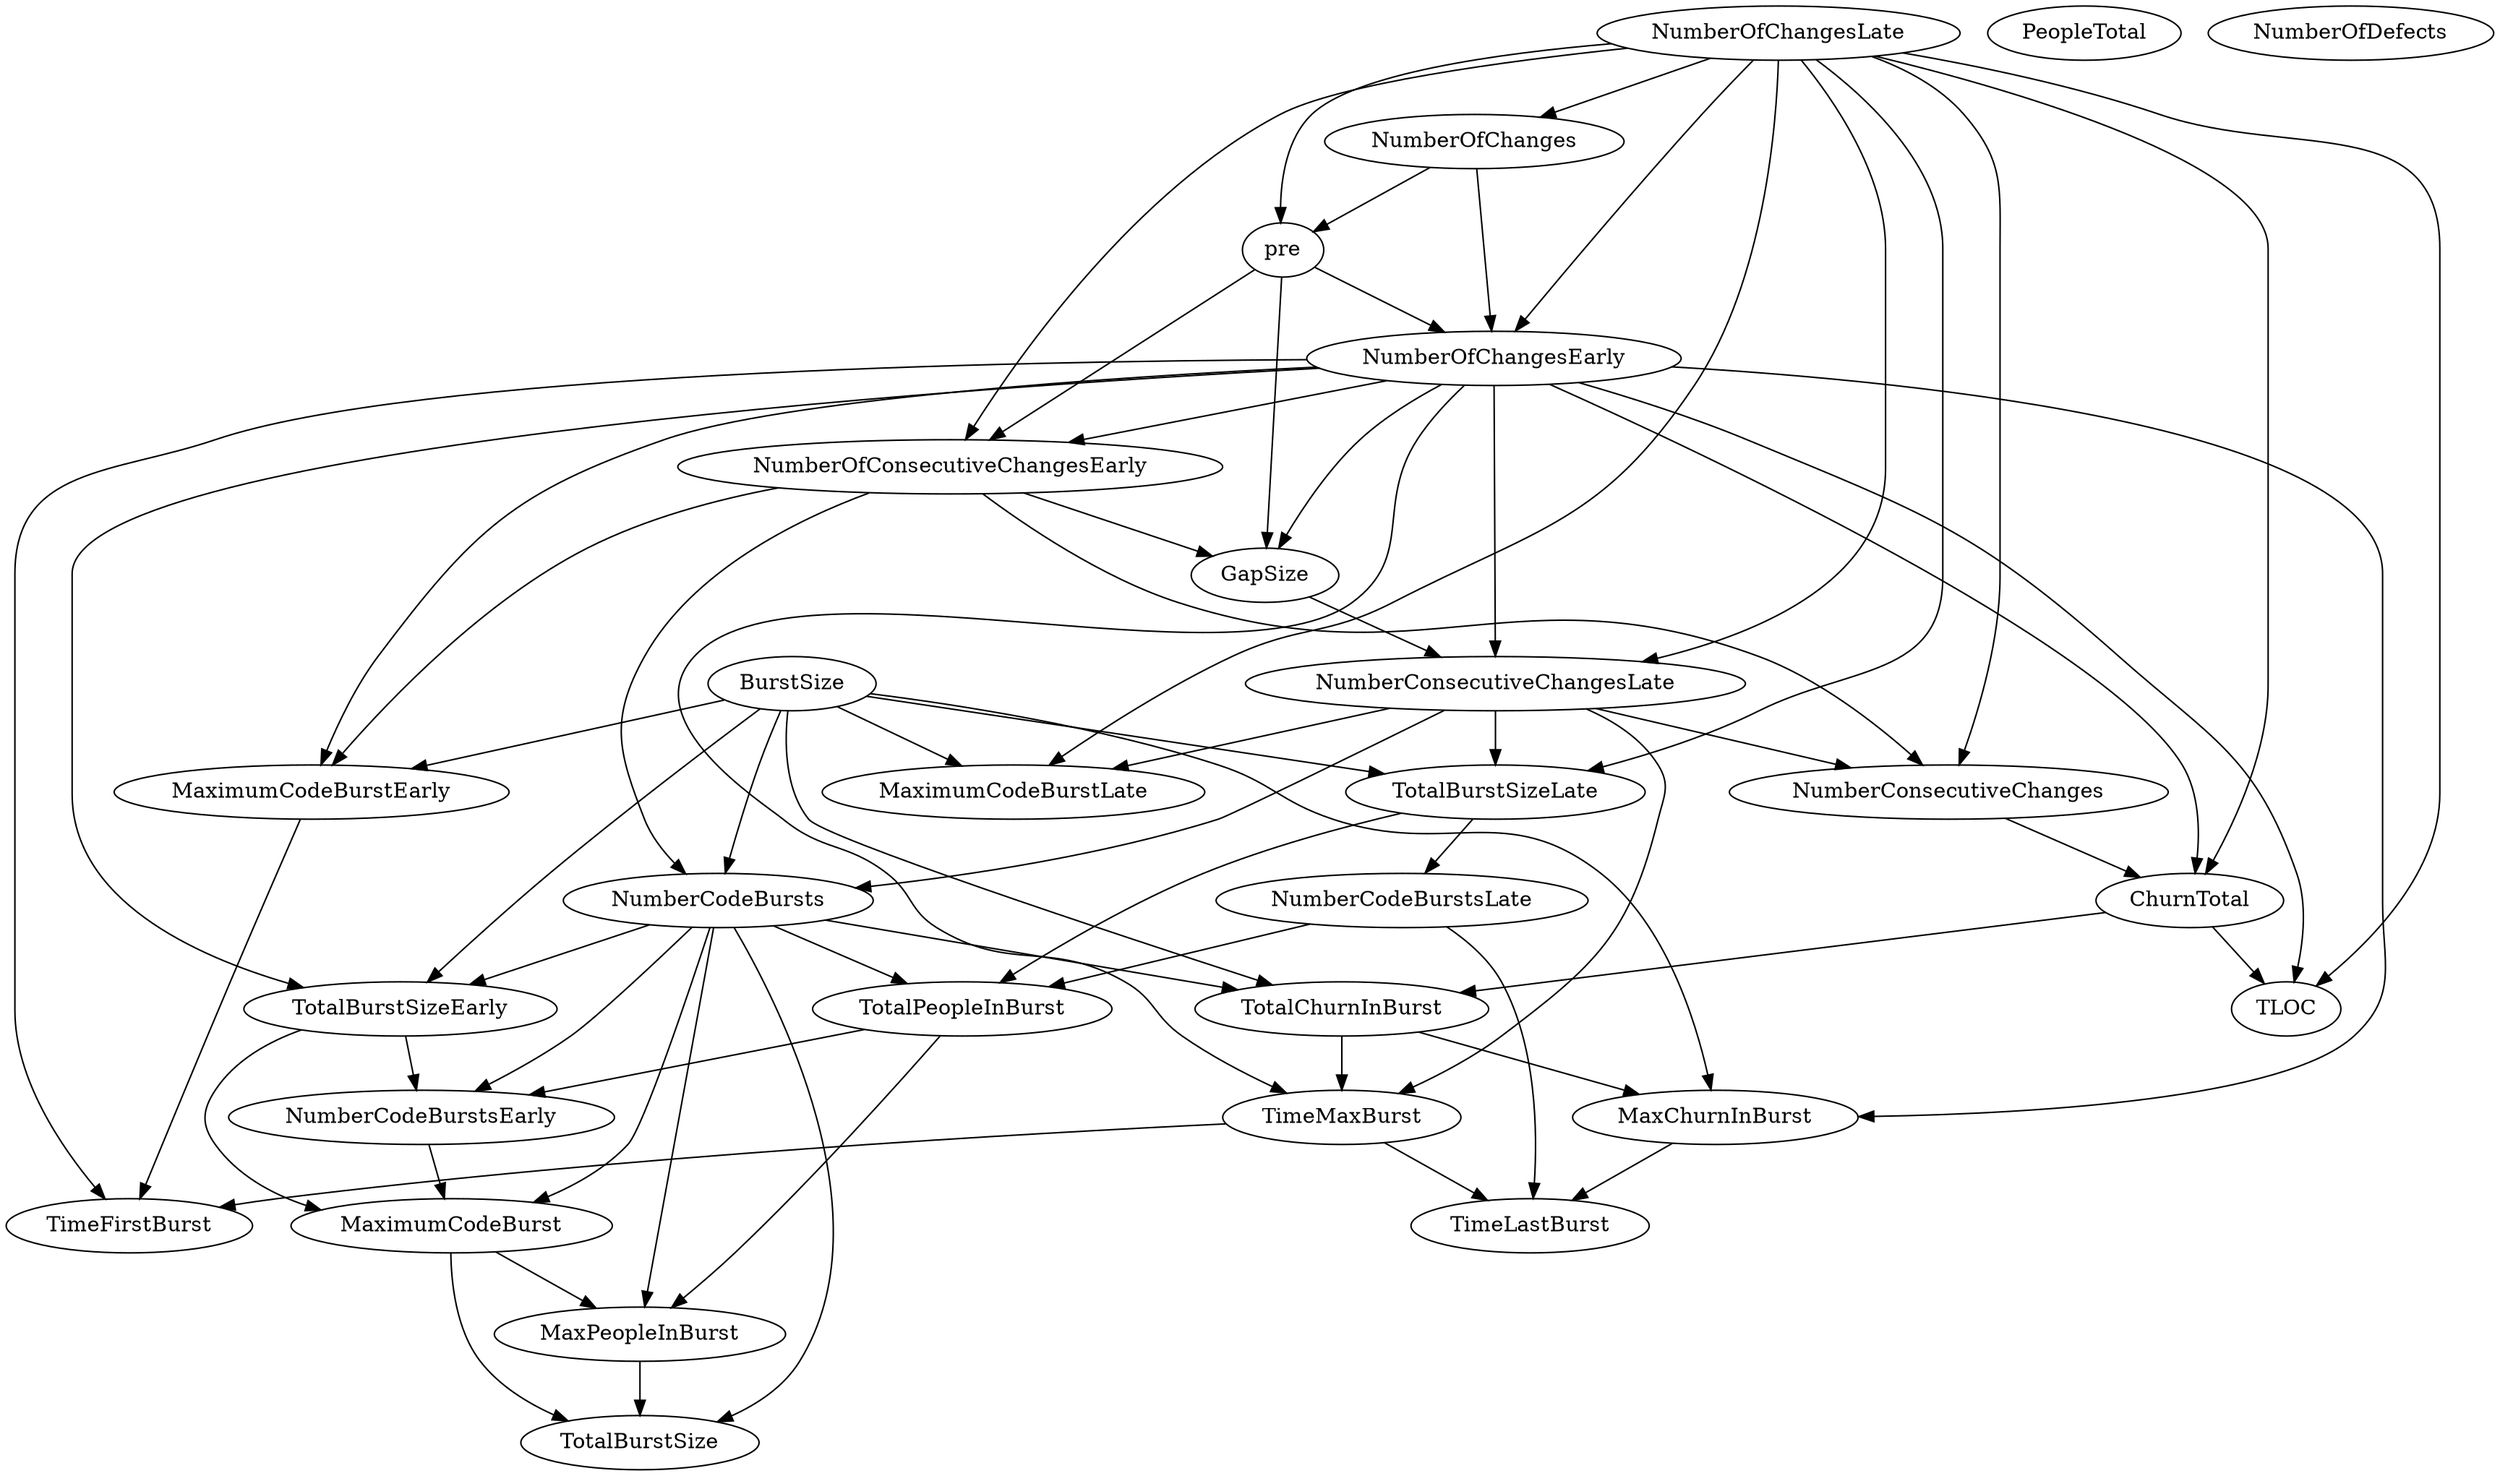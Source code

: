 digraph {
   TotalPeopleInBurst;
   MaximumCodeBurstLate;
   NumberOfChanges;
   MaxPeopleInBurst;
   TotalBurstSizeLate;
   NumberCodeBurstsLate;
   NumberOfChangesLate;
   NumberOfChangesEarly;
   MaxChurnInBurst;
   MaximumCodeBurstEarly;
   NumberCodeBurstsEarly;
   TimeFirstBurst;
   TotalChurnInBurst;
   ChurnTotal;
   MaximumCodeBurst;
   NumberOfConsecutiveChangesEarly;
   NumberConsecutiveChangesLate;
   TotalBurstSizeEarly;
   TotalBurstSize;
   TimeMaxBurst;
   NumberConsecutiveChanges;
   TimeLastBurst;
   NumberCodeBursts;
   PeopleTotal;
   pre;
   NumberOfDefects;
   TLOC;
   GapSize;
   BurstSize;
   TotalPeopleInBurst -> MaxPeopleInBurst;
   TotalPeopleInBurst -> NumberCodeBurstsEarly;
   NumberOfChanges -> NumberOfChangesEarly;
   NumberOfChanges -> pre;
   MaxPeopleInBurst -> TotalBurstSize;
   TotalBurstSizeLate -> TotalPeopleInBurst;
   TotalBurstSizeLate -> NumberCodeBurstsLate;
   NumberCodeBurstsLate -> TotalPeopleInBurst;
   NumberCodeBurstsLate -> TimeLastBurst;
   NumberOfChangesLate -> MaximumCodeBurstLate;
   NumberOfChangesLate -> NumberOfChanges;
   NumberOfChangesLate -> TotalBurstSizeLate;
   NumberOfChangesLate -> NumberOfChangesEarly;
   NumberOfChangesLate -> ChurnTotal;
   NumberOfChangesLate -> NumberOfConsecutiveChangesEarly;
   NumberOfChangesLate -> NumberConsecutiveChangesLate;
   NumberOfChangesLate -> NumberConsecutiveChanges;
   NumberOfChangesLate -> pre;
   NumberOfChangesLate -> TLOC;
   NumberOfChangesEarly -> MaxChurnInBurst;
   NumberOfChangesEarly -> MaximumCodeBurstEarly;
   NumberOfChangesEarly -> TimeFirstBurst;
   NumberOfChangesEarly -> ChurnTotal;
   NumberOfChangesEarly -> NumberOfConsecutiveChangesEarly;
   NumberOfChangesEarly -> NumberConsecutiveChangesLate;
   NumberOfChangesEarly -> TotalBurstSizeEarly;
   NumberOfChangesEarly -> TimeMaxBurst;
   NumberOfChangesEarly -> TLOC;
   NumberOfChangesEarly -> GapSize;
   MaxChurnInBurst -> TimeLastBurst;
   MaximumCodeBurstEarly -> TimeFirstBurst;
   NumberCodeBurstsEarly -> MaximumCodeBurst;
   TotalChurnInBurst -> MaxChurnInBurst;
   TotalChurnInBurst -> TimeMaxBurst;
   ChurnTotal -> TotalChurnInBurst;
   ChurnTotal -> TLOC;
   MaximumCodeBurst -> MaxPeopleInBurst;
   MaximumCodeBurst -> TotalBurstSize;
   NumberOfConsecutiveChangesEarly -> MaximumCodeBurstEarly;
   NumberOfConsecutiveChangesEarly -> NumberConsecutiveChanges;
   NumberOfConsecutiveChangesEarly -> NumberCodeBursts;
   NumberOfConsecutiveChangesEarly -> GapSize;
   NumberConsecutiveChangesLate -> MaximumCodeBurstLate;
   NumberConsecutiveChangesLate -> TotalBurstSizeLate;
   NumberConsecutiveChangesLate -> TimeMaxBurst;
   NumberConsecutiveChangesLate -> NumberConsecutiveChanges;
   NumberConsecutiveChangesLate -> NumberCodeBursts;
   TotalBurstSizeEarly -> NumberCodeBurstsEarly;
   TotalBurstSizeEarly -> MaximumCodeBurst;
   TimeMaxBurst -> TimeFirstBurst;
   TimeMaxBurst -> TimeLastBurst;
   NumberConsecutiveChanges -> ChurnTotal;
   NumberCodeBursts -> TotalPeopleInBurst;
   NumberCodeBursts -> MaxPeopleInBurst;
   NumberCodeBursts -> NumberCodeBurstsEarly;
   NumberCodeBursts -> TotalChurnInBurst;
   NumberCodeBursts -> MaximumCodeBurst;
   NumberCodeBursts -> TotalBurstSizeEarly;
   NumberCodeBursts -> TotalBurstSize;
   pre -> NumberOfChangesEarly;
   pre -> NumberOfConsecutiveChangesEarly;
   pre -> GapSize;
   GapSize -> NumberConsecutiveChangesLate;
   BurstSize -> MaximumCodeBurstLate;
   BurstSize -> TotalBurstSizeLate;
   BurstSize -> MaxChurnInBurst;
   BurstSize -> MaximumCodeBurstEarly;
   BurstSize -> TotalChurnInBurst;
   BurstSize -> TotalBurstSizeEarly;
   BurstSize -> NumberCodeBursts;
}
